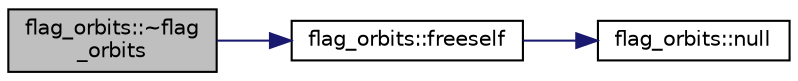 digraph "flag_orbits::~flag_orbits"
{
  edge [fontname="Helvetica",fontsize="10",labelfontname="Helvetica",labelfontsize="10"];
  node [fontname="Helvetica",fontsize="10",shape=record];
  rankdir="LR";
  Node3 [label="flag_orbits::~flag\l_orbits",height=0.2,width=0.4,color="black", fillcolor="grey75", style="filled", fontcolor="black"];
  Node3 -> Node4 [color="midnightblue",fontsize="10",style="solid",fontname="Helvetica"];
  Node4 [label="flag_orbits::freeself",height=0.2,width=0.4,color="black", fillcolor="white", style="filled",URL="$d4/d77/classflag__orbits.html#a05df171bfae44cbb7a8a007c570c69d8"];
  Node4 -> Node5 [color="midnightblue",fontsize="10",style="solid",fontname="Helvetica"];
  Node5 [label="flag_orbits::null",height=0.2,width=0.4,color="black", fillcolor="white", style="filled",URL="$d4/d77/classflag__orbits.html#ac4838e24c9f7bde2bcf960be531285ce"];
}
